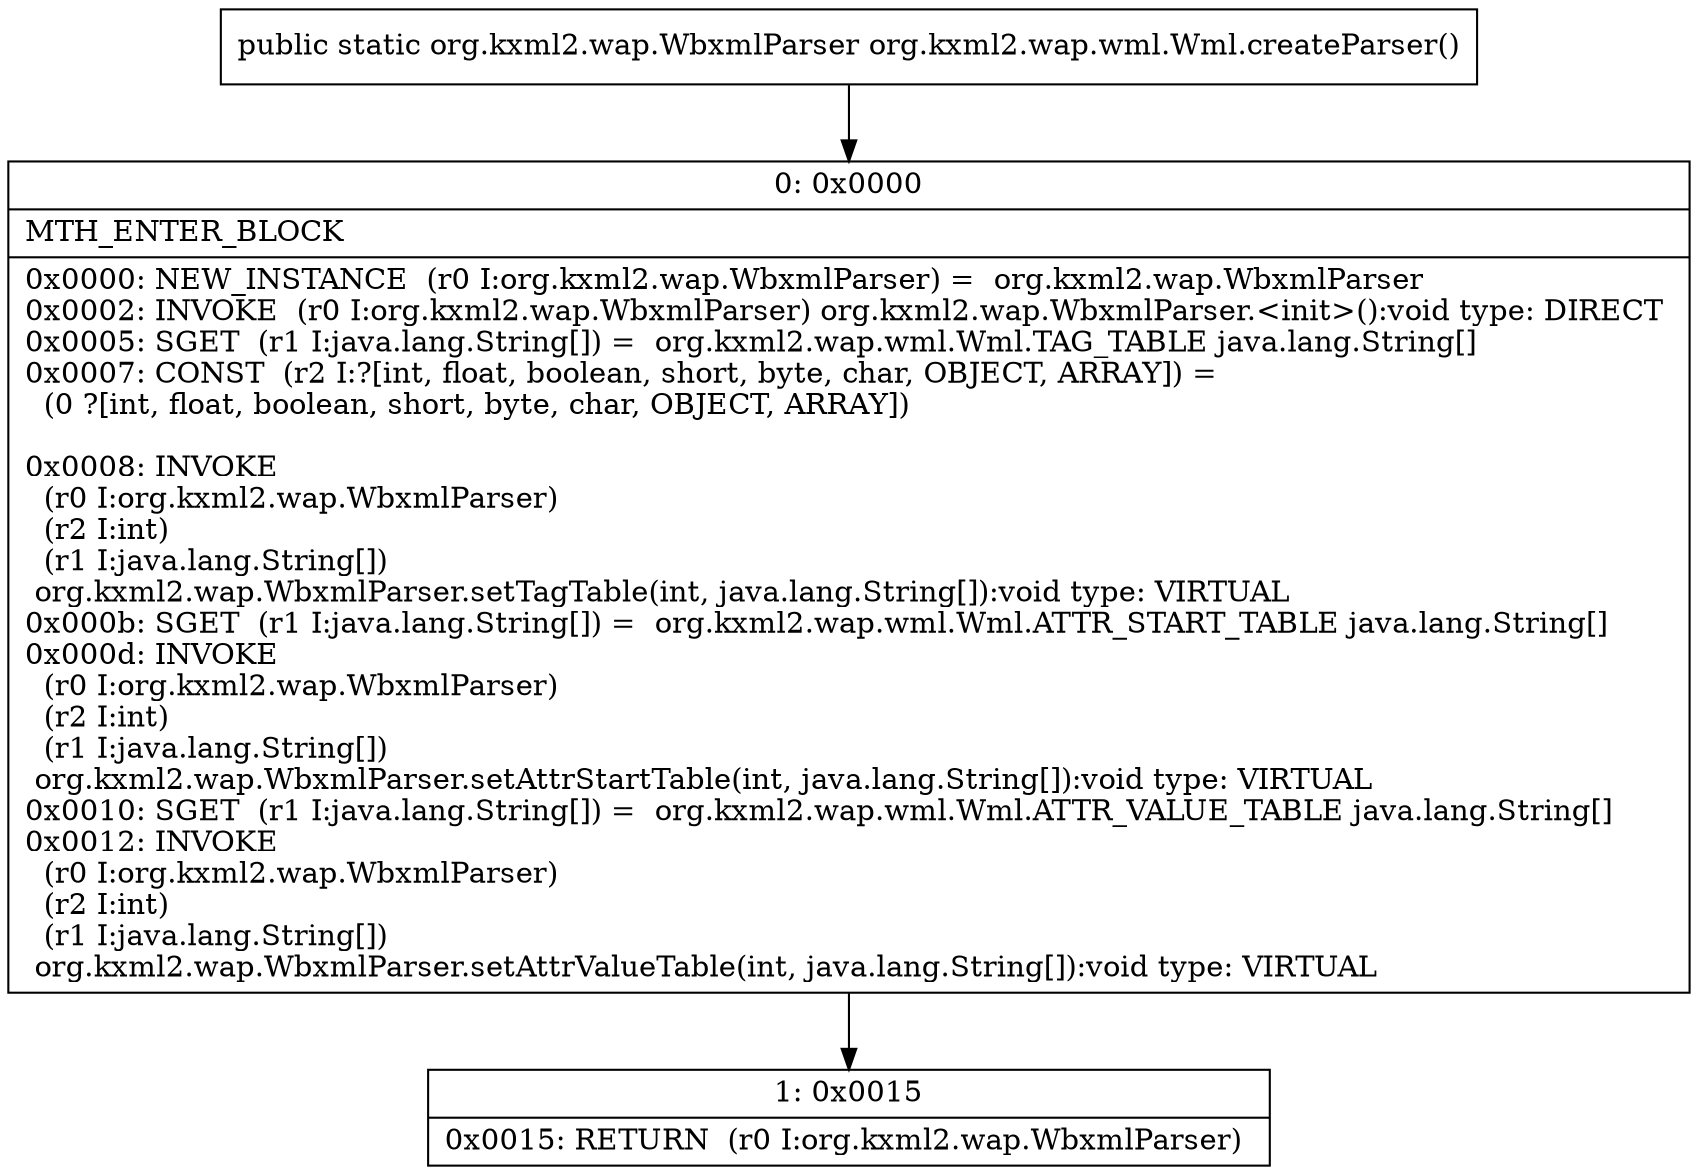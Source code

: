 digraph "CFG fororg.kxml2.wap.wml.Wml.createParser()Lorg\/kxml2\/wap\/WbxmlParser;" {
Node_0 [shape=record,label="{0\:\ 0x0000|MTH_ENTER_BLOCK\l|0x0000: NEW_INSTANCE  (r0 I:org.kxml2.wap.WbxmlParser) =  org.kxml2.wap.WbxmlParser \l0x0002: INVOKE  (r0 I:org.kxml2.wap.WbxmlParser) org.kxml2.wap.WbxmlParser.\<init\>():void type: DIRECT \l0x0005: SGET  (r1 I:java.lang.String[]) =  org.kxml2.wap.wml.Wml.TAG_TABLE java.lang.String[] \l0x0007: CONST  (r2 I:?[int, float, boolean, short, byte, char, OBJECT, ARRAY]) = \l  (0 ?[int, float, boolean, short, byte, char, OBJECT, ARRAY])\l \l0x0008: INVOKE  \l  (r0 I:org.kxml2.wap.WbxmlParser)\l  (r2 I:int)\l  (r1 I:java.lang.String[])\l org.kxml2.wap.WbxmlParser.setTagTable(int, java.lang.String[]):void type: VIRTUAL \l0x000b: SGET  (r1 I:java.lang.String[]) =  org.kxml2.wap.wml.Wml.ATTR_START_TABLE java.lang.String[] \l0x000d: INVOKE  \l  (r0 I:org.kxml2.wap.WbxmlParser)\l  (r2 I:int)\l  (r1 I:java.lang.String[])\l org.kxml2.wap.WbxmlParser.setAttrStartTable(int, java.lang.String[]):void type: VIRTUAL \l0x0010: SGET  (r1 I:java.lang.String[]) =  org.kxml2.wap.wml.Wml.ATTR_VALUE_TABLE java.lang.String[] \l0x0012: INVOKE  \l  (r0 I:org.kxml2.wap.WbxmlParser)\l  (r2 I:int)\l  (r1 I:java.lang.String[])\l org.kxml2.wap.WbxmlParser.setAttrValueTable(int, java.lang.String[]):void type: VIRTUAL \l}"];
Node_1 [shape=record,label="{1\:\ 0x0015|0x0015: RETURN  (r0 I:org.kxml2.wap.WbxmlParser) \l}"];
MethodNode[shape=record,label="{public static org.kxml2.wap.WbxmlParser org.kxml2.wap.wml.Wml.createParser() }"];
MethodNode -> Node_0;
Node_0 -> Node_1;
}

